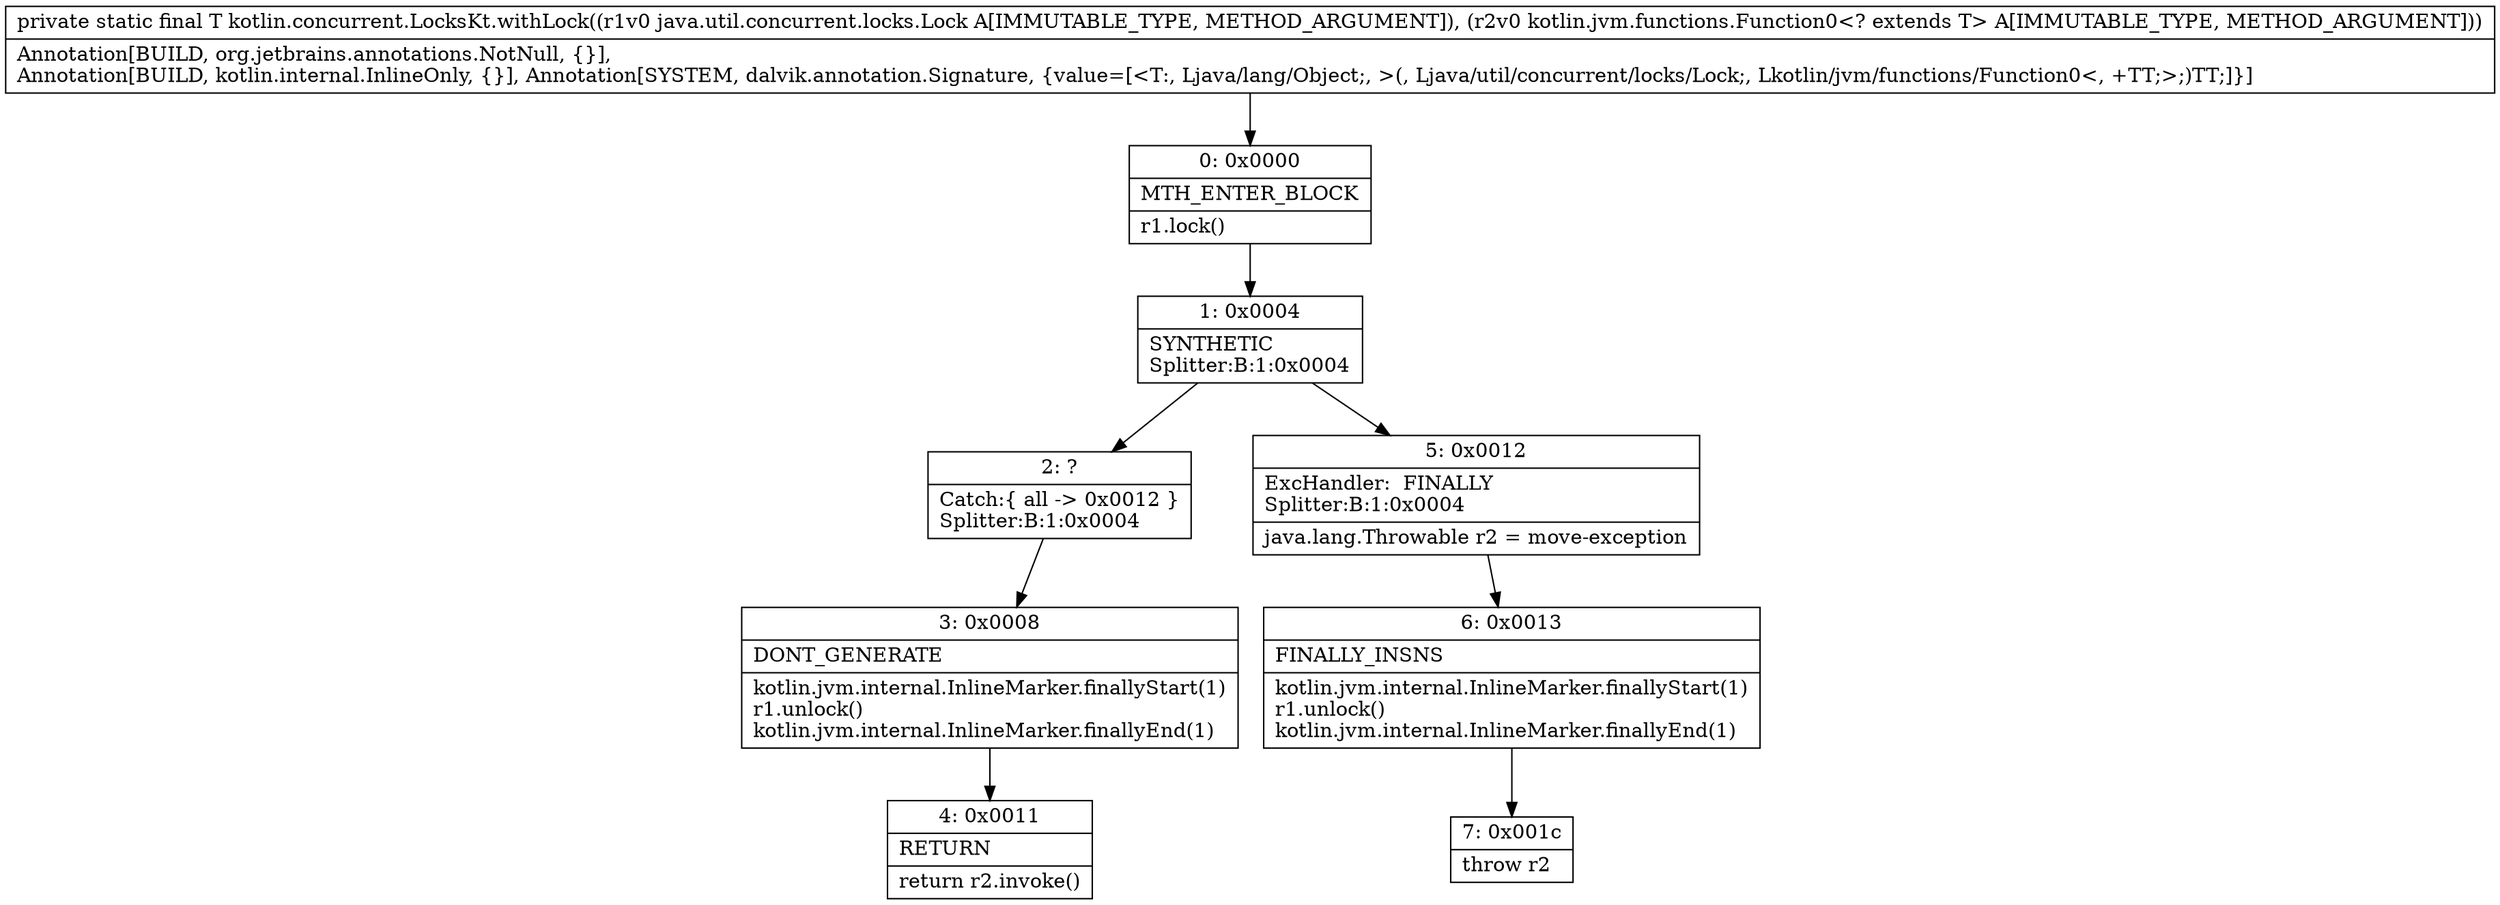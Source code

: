 digraph "CFG forkotlin.concurrent.LocksKt.withLock(Ljava\/util\/concurrent\/locks\/Lock;Lkotlin\/jvm\/functions\/Function0;)Ljava\/lang\/Object;" {
Node_0 [shape=record,label="{0\:\ 0x0000|MTH_ENTER_BLOCK\l|r1.lock()\l}"];
Node_1 [shape=record,label="{1\:\ 0x0004|SYNTHETIC\lSplitter:B:1:0x0004\l}"];
Node_2 [shape=record,label="{2\:\ ?|Catch:\{ all \-\> 0x0012 \}\lSplitter:B:1:0x0004\l}"];
Node_3 [shape=record,label="{3\:\ 0x0008|DONT_GENERATE\l|kotlin.jvm.internal.InlineMarker.finallyStart(1)\lr1.unlock()\lkotlin.jvm.internal.InlineMarker.finallyEnd(1)\l}"];
Node_4 [shape=record,label="{4\:\ 0x0011|RETURN\l|return r2.invoke()\l}"];
Node_5 [shape=record,label="{5\:\ 0x0012|ExcHandler:  FINALLY\lSplitter:B:1:0x0004\l|java.lang.Throwable r2 = move\-exception\l}"];
Node_6 [shape=record,label="{6\:\ 0x0013|FINALLY_INSNS\l|kotlin.jvm.internal.InlineMarker.finallyStart(1)\lr1.unlock()\lkotlin.jvm.internal.InlineMarker.finallyEnd(1)\l}"];
Node_7 [shape=record,label="{7\:\ 0x001c|throw r2\l}"];
MethodNode[shape=record,label="{private static final T kotlin.concurrent.LocksKt.withLock((r1v0 java.util.concurrent.locks.Lock A[IMMUTABLE_TYPE, METHOD_ARGUMENT]), (r2v0 kotlin.jvm.functions.Function0\<? extends T\> A[IMMUTABLE_TYPE, METHOD_ARGUMENT]))  | Annotation[BUILD, org.jetbrains.annotations.NotNull, \{\}], \lAnnotation[BUILD, kotlin.internal.InlineOnly, \{\}], Annotation[SYSTEM, dalvik.annotation.Signature, \{value=[\<T:, Ljava\/lang\/Object;, \>(, Ljava\/util\/concurrent\/locks\/Lock;, Lkotlin\/jvm\/functions\/Function0\<, +TT;\>;)TT;]\}]\l}"];
MethodNode -> Node_0;
Node_0 -> Node_1;
Node_1 -> Node_2;
Node_1 -> Node_5;
Node_2 -> Node_3;
Node_3 -> Node_4;
Node_5 -> Node_6;
Node_6 -> Node_7;
}

